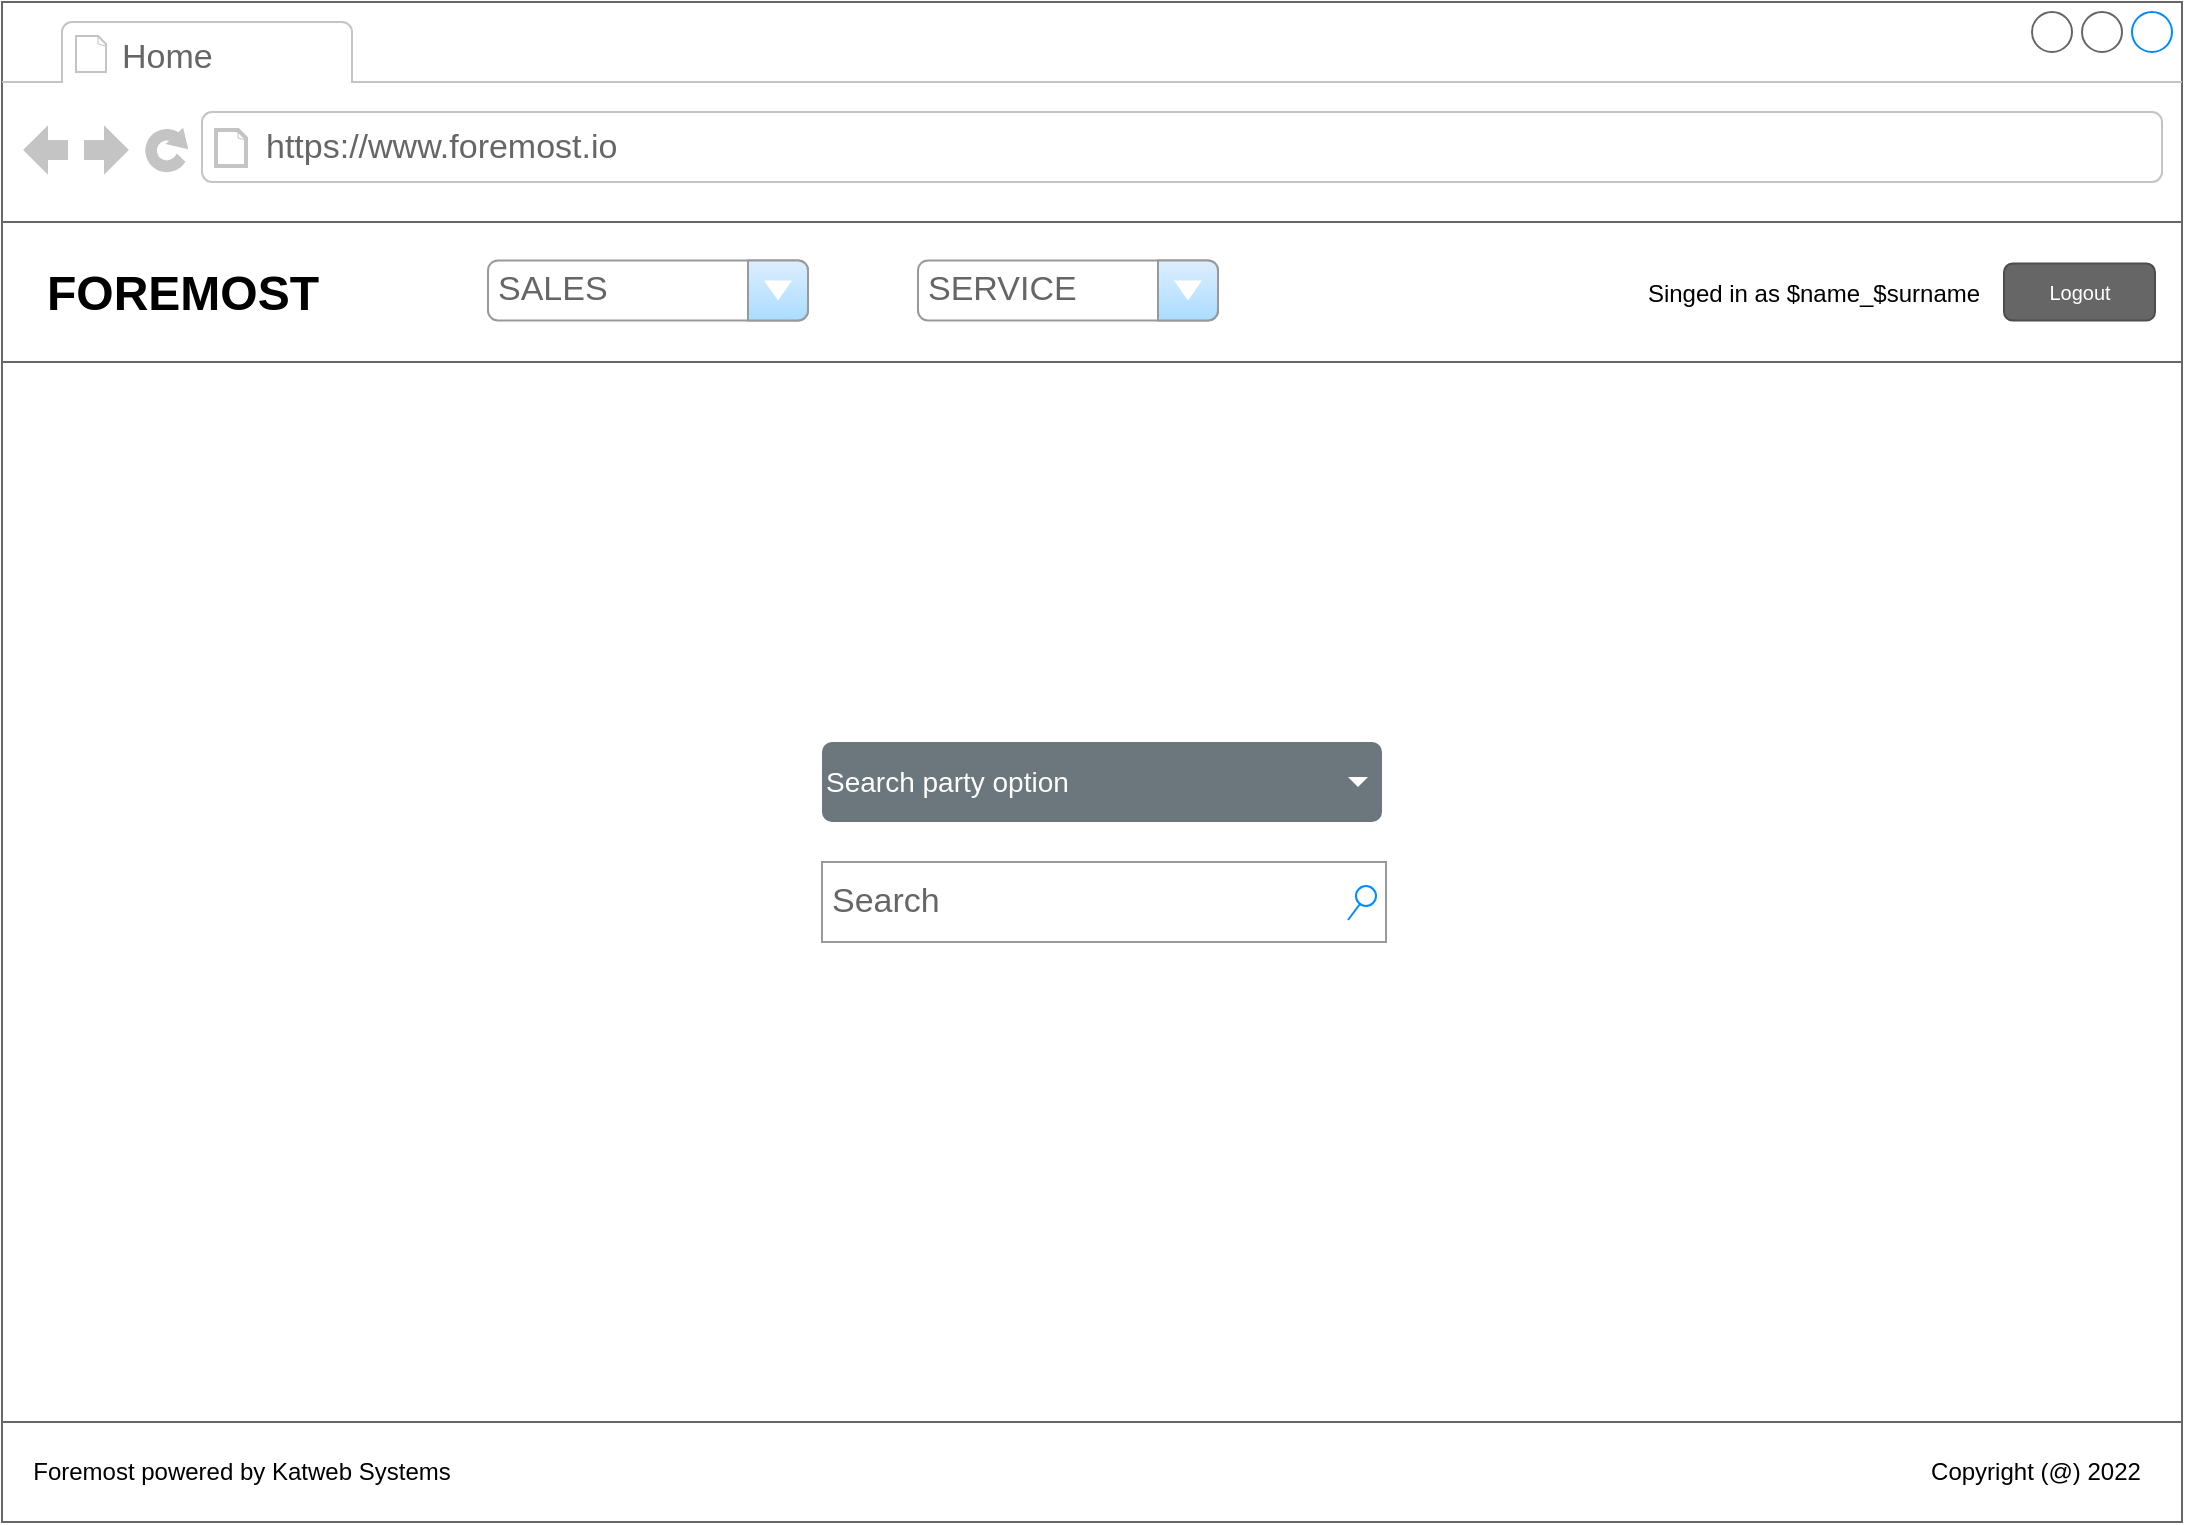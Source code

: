 <mxfile version="16.2.2" type="device"><diagram id="RZKfgcpleejhNIvmYRs_" name="Page-1"><mxGraphModel dx="2503" dy="750" grid="1" gridSize="10" guides="1" tooltips="1" connect="1" arrows="0" fold="1" page="1" pageScale="1" pageWidth="1100" pageHeight="850" math="0" shadow="0"><root><mxCell id="0"/><mxCell id="1" parent="0"/><mxCell id="35odRMyo6rAus1cIUifW-49" value="" style="strokeWidth=1;shadow=0;dashed=0;align=center;html=1;shape=mxgraph.mockup.containers.browserWindow;rSize=0;strokeColor=#666666;strokeColor2=#008cff;strokeColor3=#c4c4c4;mainText=,;recursiveResize=0;" vertex="1" parent="1"><mxGeometry x="-1090" y="50" width="1090" height="760" as="geometry"/></mxCell><mxCell id="35odRMyo6rAus1cIUifW-50" value="Home" style="strokeWidth=1;shadow=0;dashed=0;align=center;html=1;shape=mxgraph.mockup.containers.anchor;fontSize=17;fontColor=#666666;align=left;" vertex="1" parent="35odRMyo6rAus1cIUifW-49"><mxGeometry x="58" y="15" width="110" height="26" as="geometry"/></mxCell><mxCell id="35odRMyo6rAus1cIUifW-51" value="https://www.foremost.io" style="strokeWidth=1;shadow=0;dashed=0;align=center;html=1;shape=mxgraph.mockup.containers.anchor;rSize=0;fontSize=17;fontColor=#666666;align=left;" vertex="1" parent="35odRMyo6rAus1cIUifW-49"><mxGeometry x="130" y="60" width="250" height="26" as="geometry"/></mxCell><mxCell id="35odRMyo6rAus1cIUifW-53" value="" style="rounded=0;whiteSpace=wrap;html=1;strokeColor=#666666;" vertex="1" parent="35odRMyo6rAus1cIUifW-49"><mxGeometry y="110" width="1090" height="70" as="geometry"/></mxCell><mxCell id="35odRMyo6rAus1cIUifW-45" value="SALES" style="strokeWidth=1;shadow=0;dashed=0;align=center;html=1;shape=mxgraph.mockup.forms.comboBox;strokeColor=#999999;fillColor=#ddeeff;align=left;fillColor2=#aaddff;mainText=;fontColor=#666666;fontSize=17;spacingLeft=3;" vertex="1" parent="35odRMyo6rAus1cIUifW-49"><mxGeometry x="243" y="129.22" width="160" height="30" as="geometry"/></mxCell><mxCell id="35odRMyo6rAus1cIUifW-46" value="SERVICE" style="strokeWidth=1;shadow=0;dashed=0;align=center;html=1;shape=mxgraph.mockup.forms.comboBox;strokeColor=#999999;fillColor=#ddeeff;align=left;fillColor2=#aaddff;mainText=;fontColor=#666666;fontSize=17;spacingLeft=3;" vertex="1" parent="35odRMyo6rAus1cIUifW-49"><mxGeometry x="458" y="129.22" width="150" height="30" as="geometry"/></mxCell><mxCell id="35odRMyo6rAus1cIUifW-48" value="FOREMOST" style="text;strokeColor=none;fillColor=none;html=1;fontSize=24;fontStyle=1;verticalAlign=middle;align=center;" vertex="1" parent="35odRMyo6rAus1cIUifW-49"><mxGeometry x="40" y="125.78" width="100" height="40" as="geometry"/></mxCell><mxCell id="35odRMyo6rAus1cIUifW-74" value="Logout" style="rounded=1;html=1;shadow=0;dashed=0;whiteSpace=wrap;fontSize=10;fillColor=#666666;align=center;strokeColor=#4D4D4D;fontColor=#ffffff;" vertex="1" parent="35odRMyo6rAus1cIUifW-49"><mxGeometry x="1001" y="130.78" width="75.5" height="28.44" as="geometry"/></mxCell><mxCell id="35odRMyo6rAus1cIUifW-75" value="Singed in as $name_$surname" style="text;html=1;strokeColor=none;fillColor=none;align=center;verticalAlign=middle;whiteSpace=wrap;rounded=0;" vertex="1" parent="35odRMyo6rAus1cIUifW-49"><mxGeometry x="816" y="130.78" width="180" height="30" as="geometry"/></mxCell><mxCell id="35odRMyo6rAus1cIUifW-76" value="" style="rounded=0;whiteSpace=wrap;html=1;strokeColor=#666666;" vertex="1" parent="35odRMyo6rAus1cIUifW-49"><mxGeometry y="710" width="1090" height="50" as="geometry"/></mxCell><mxCell id="35odRMyo6rAus1cIUifW-77" value="Foremost powered by Katweb Systems" style="text;html=1;strokeColor=none;fillColor=none;align=center;verticalAlign=middle;whiteSpace=wrap;rounded=0;" vertex="1" parent="35odRMyo6rAus1cIUifW-49"><mxGeometry x="10" y="720" width="220" height="30" as="geometry"/></mxCell><mxCell id="35odRMyo6rAus1cIUifW-78" value="Copyright (@) 2022" style="text;html=1;strokeColor=none;fillColor=none;align=center;verticalAlign=middle;whiteSpace=wrap;rounded=0;" vertex="1" parent="35odRMyo6rAus1cIUifW-49"><mxGeometry x="950" y="720" width="134" height="30" as="geometry"/></mxCell><mxCell id="35odRMyo6rAus1cIUifW-79" value="Search" style="strokeWidth=1;shadow=0;dashed=0;align=center;html=1;shape=mxgraph.mockup.forms.searchBox;strokeColor=#999999;mainText=;strokeColor2=#008cff;fontColor=#666666;fontSize=17;align=left;spacingLeft=3;" vertex="1" parent="35odRMyo6rAus1cIUifW-49"><mxGeometry x="410" y="430" width="282" height="40" as="geometry"/></mxCell><mxCell id="35odRMyo6rAus1cIUifW-80" value="Search party option" style="html=1;shadow=0;dashed=0;shape=mxgraph.bootstrap.rrect;rSize=5;strokeColor=none;strokeWidth=1;fillColor=#6C767D;fontColor=#ffffff;whiteSpace=wrap;align=left;verticalAlign=middle;fontStyle=0;fontSize=14;spacingRight=20;" vertex="1" parent="35odRMyo6rAus1cIUifW-49"><mxGeometry x="410" y="370" width="280" height="40" as="geometry"/></mxCell><mxCell id="35odRMyo6rAus1cIUifW-81" value="" style="shape=triangle;direction=south;fillColor=#ffffff;strokeColor=none;perimeter=none;" vertex="1" parent="35odRMyo6rAus1cIUifW-80"><mxGeometry x="1" y="0.5" width="10" height="5" relative="1" as="geometry"><mxPoint x="-17" y="-2.5" as="offset"/></mxGeometry></mxCell></root></mxGraphModel></diagram></mxfile>
